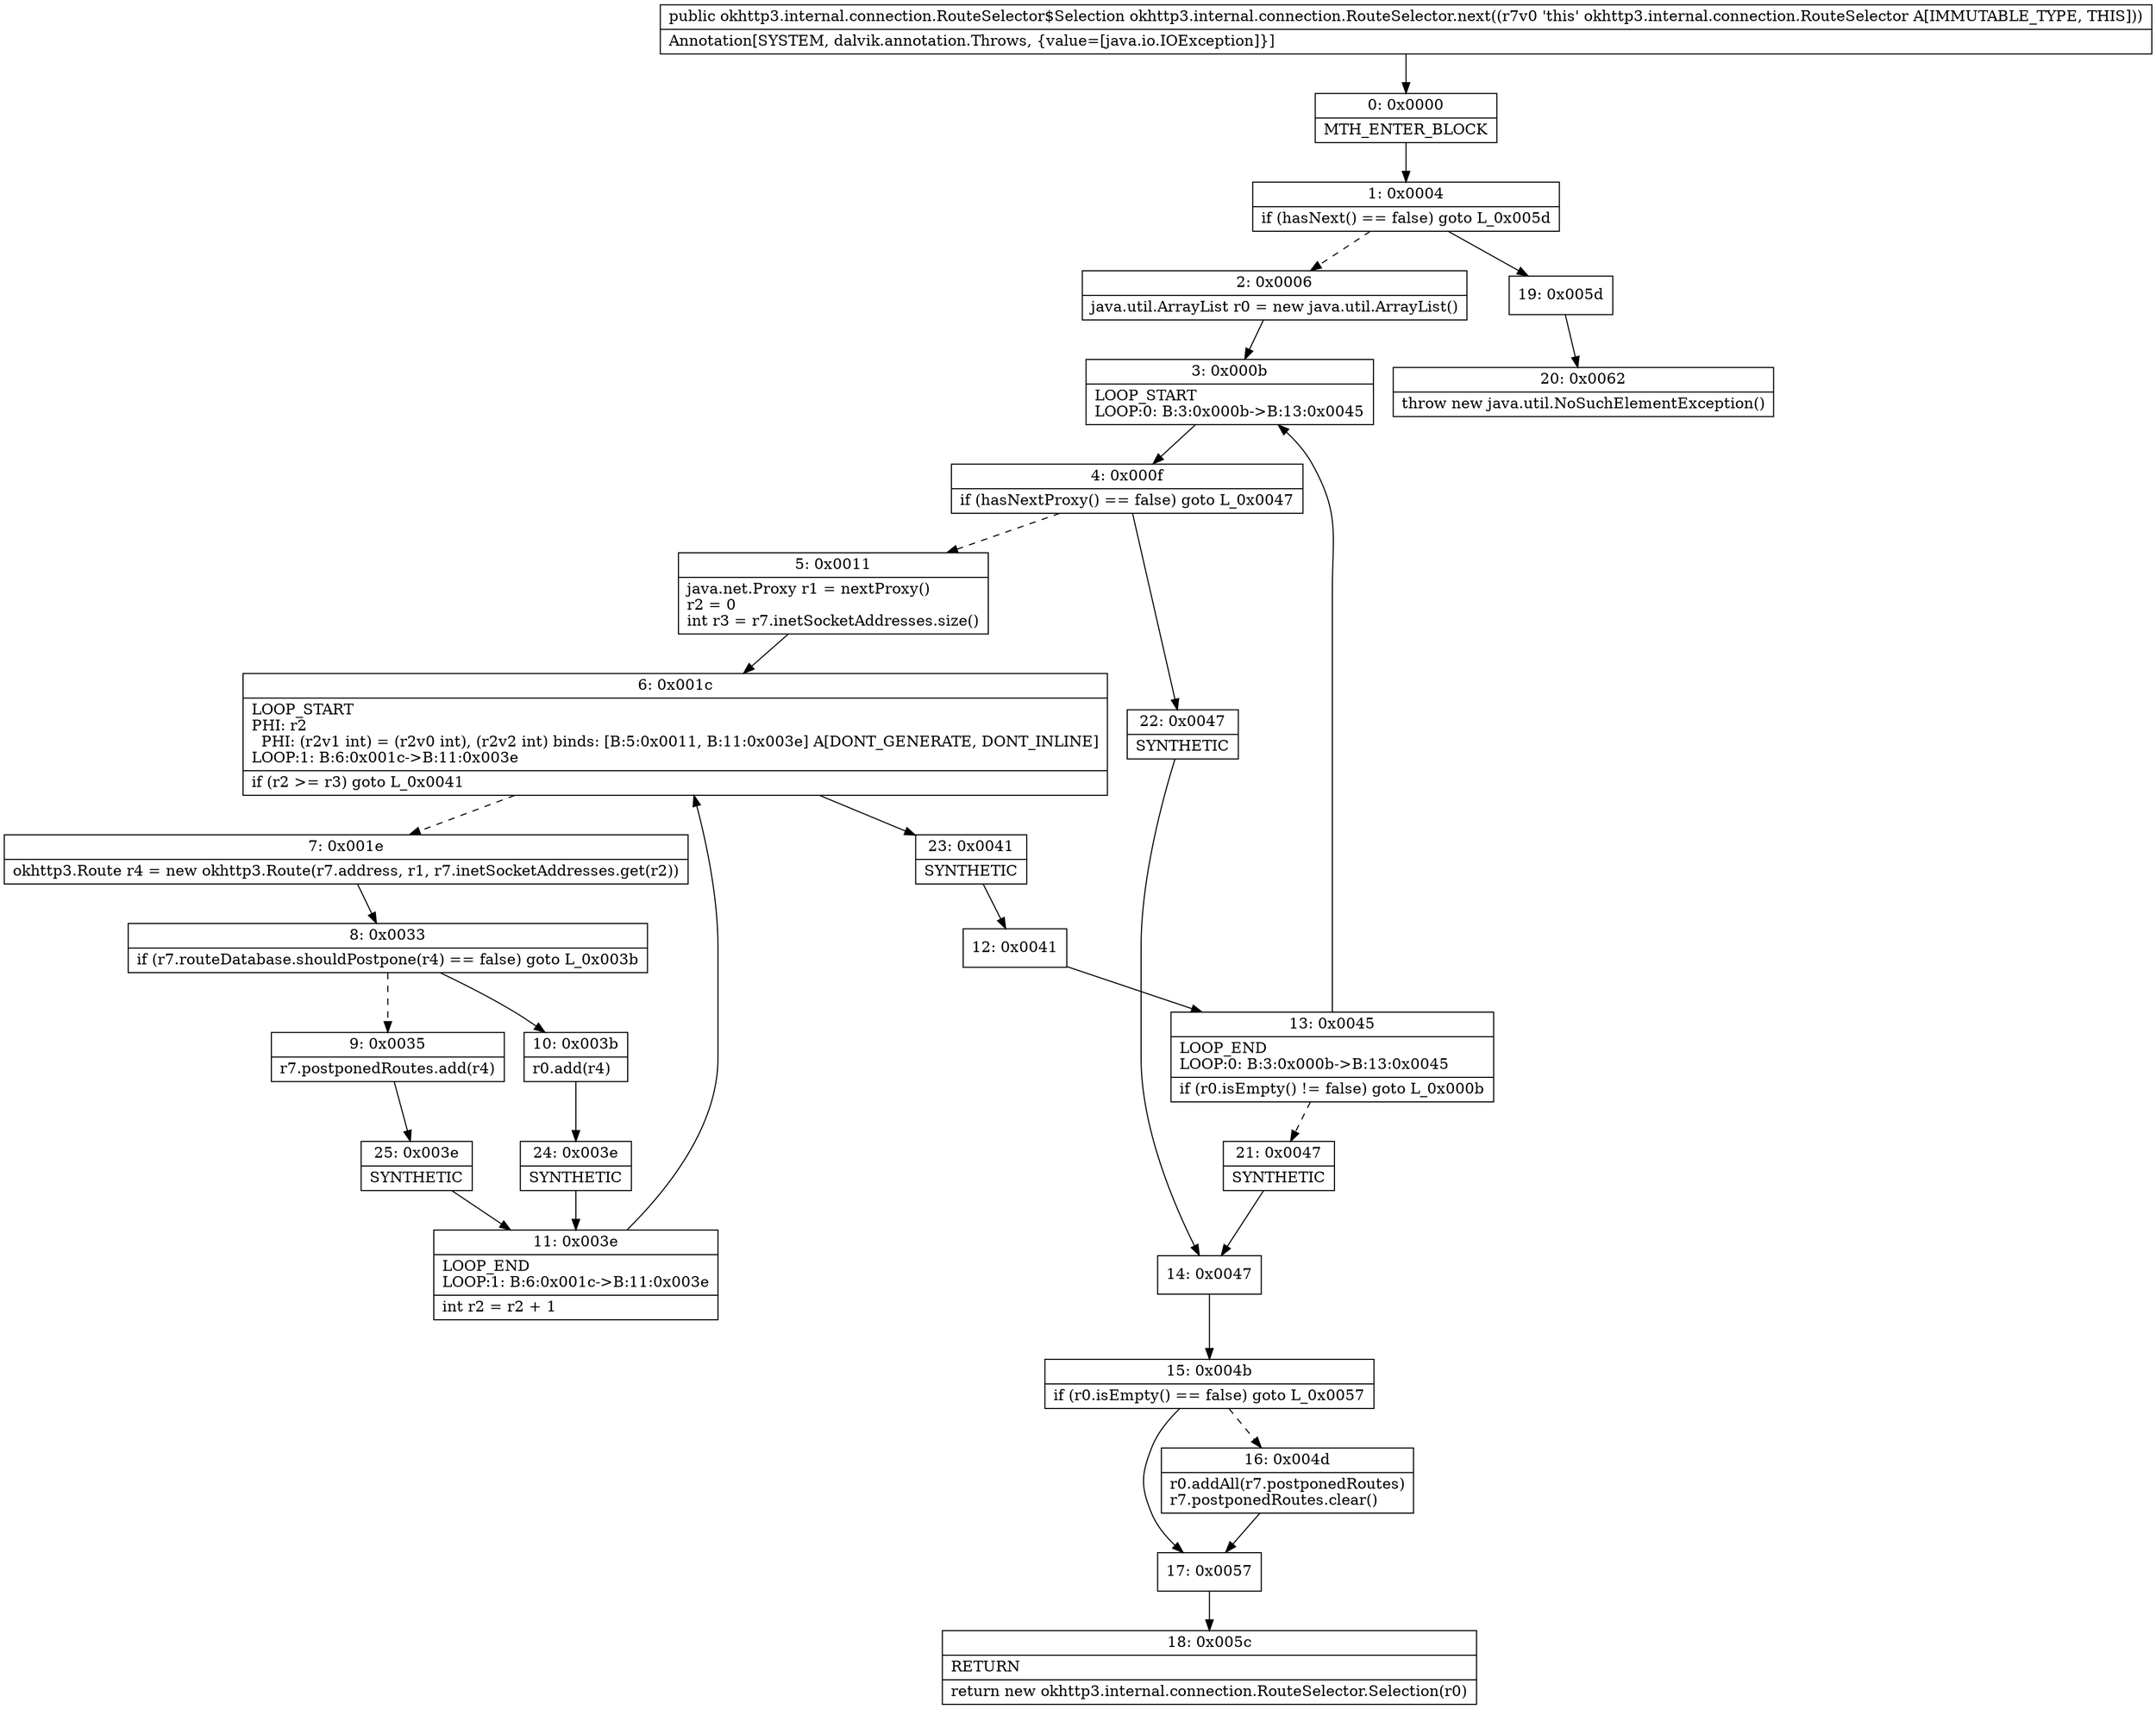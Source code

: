 digraph "CFG forokhttp3.internal.connection.RouteSelector.next()Lokhttp3\/internal\/connection\/RouteSelector$Selection;" {
Node_0 [shape=record,label="{0\:\ 0x0000|MTH_ENTER_BLOCK\l}"];
Node_1 [shape=record,label="{1\:\ 0x0004|if (hasNext() == false) goto L_0x005d\l}"];
Node_2 [shape=record,label="{2\:\ 0x0006|java.util.ArrayList r0 = new java.util.ArrayList()\l}"];
Node_3 [shape=record,label="{3\:\ 0x000b|LOOP_START\lLOOP:0: B:3:0x000b\-\>B:13:0x0045\l}"];
Node_4 [shape=record,label="{4\:\ 0x000f|if (hasNextProxy() == false) goto L_0x0047\l}"];
Node_5 [shape=record,label="{5\:\ 0x0011|java.net.Proxy r1 = nextProxy()\lr2 = 0\lint r3 = r7.inetSocketAddresses.size()\l}"];
Node_6 [shape=record,label="{6\:\ 0x001c|LOOP_START\lPHI: r2 \l  PHI: (r2v1 int) = (r2v0 int), (r2v2 int) binds: [B:5:0x0011, B:11:0x003e] A[DONT_GENERATE, DONT_INLINE]\lLOOP:1: B:6:0x001c\-\>B:11:0x003e\l|if (r2 \>= r3) goto L_0x0041\l}"];
Node_7 [shape=record,label="{7\:\ 0x001e|okhttp3.Route r4 = new okhttp3.Route(r7.address, r1, r7.inetSocketAddresses.get(r2))\l}"];
Node_8 [shape=record,label="{8\:\ 0x0033|if (r7.routeDatabase.shouldPostpone(r4) == false) goto L_0x003b\l}"];
Node_9 [shape=record,label="{9\:\ 0x0035|r7.postponedRoutes.add(r4)\l}"];
Node_10 [shape=record,label="{10\:\ 0x003b|r0.add(r4)\l}"];
Node_11 [shape=record,label="{11\:\ 0x003e|LOOP_END\lLOOP:1: B:6:0x001c\-\>B:11:0x003e\l|int r2 = r2 + 1\l}"];
Node_12 [shape=record,label="{12\:\ 0x0041}"];
Node_13 [shape=record,label="{13\:\ 0x0045|LOOP_END\lLOOP:0: B:3:0x000b\-\>B:13:0x0045\l|if (r0.isEmpty() != false) goto L_0x000b\l}"];
Node_14 [shape=record,label="{14\:\ 0x0047}"];
Node_15 [shape=record,label="{15\:\ 0x004b|if (r0.isEmpty() == false) goto L_0x0057\l}"];
Node_16 [shape=record,label="{16\:\ 0x004d|r0.addAll(r7.postponedRoutes)\lr7.postponedRoutes.clear()\l}"];
Node_17 [shape=record,label="{17\:\ 0x0057}"];
Node_18 [shape=record,label="{18\:\ 0x005c|RETURN\l|return new okhttp3.internal.connection.RouteSelector.Selection(r0)\l}"];
Node_19 [shape=record,label="{19\:\ 0x005d}"];
Node_20 [shape=record,label="{20\:\ 0x0062|throw new java.util.NoSuchElementException()\l}"];
Node_21 [shape=record,label="{21\:\ 0x0047|SYNTHETIC\l}"];
Node_22 [shape=record,label="{22\:\ 0x0047|SYNTHETIC\l}"];
Node_23 [shape=record,label="{23\:\ 0x0041|SYNTHETIC\l}"];
Node_24 [shape=record,label="{24\:\ 0x003e|SYNTHETIC\l}"];
Node_25 [shape=record,label="{25\:\ 0x003e|SYNTHETIC\l}"];
MethodNode[shape=record,label="{public okhttp3.internal.connection.RouteSelector$Selection okhttp3.internal.connection.RouteSelector.next((r7v0 'this' okhttp3.internal.connection.RouteSelector A[IMMUTABLE_TYPE, THIS]))  | Annotation[SYSTEM, dalvik.annotation.Throws, \{value=[java.io.IOException]\}]\l}"];
MethodNode -> Node_0;
Node_0 -> Node_1;
Node_1 -> Node_2[style=dashed];
Node_1 -> Node_19;
Node_2 -> Node_3;
Node_3 -> Node_4;
Node_4 -> Node_5[style=dashed];
Node_4 -> Node_22;
Node_5 -> Node_6;
Node_6 -> Node_7[style=dashed];
Node_6 -> Node_23;
Node_7 -> Node_8;
Node_8 -> Node_9[style=dashed];
Node_8 -> Node_10;
Node_9 -> Node_25;
Node_10 -> Node_24;
Node_11 -> Node_6;
Node_12 -> Node_13;
Node_13 -> Node_3;
Node_13 -> Node_21[style=dashed];
Node_14 -> Node_15;
Node_15 -> Node_16[style=dashed];
Node_15 -> Node_17;
Node_16 -> Node_17;
Node_17 -> Node_18;
Node_19 -> Node_20;
Node_21 -> Node_14;
Node_22 -> Node_14;
Node_23 -> Node_12;
Node_24 -> Node_11;
Node_25 -> Node_11;
}


